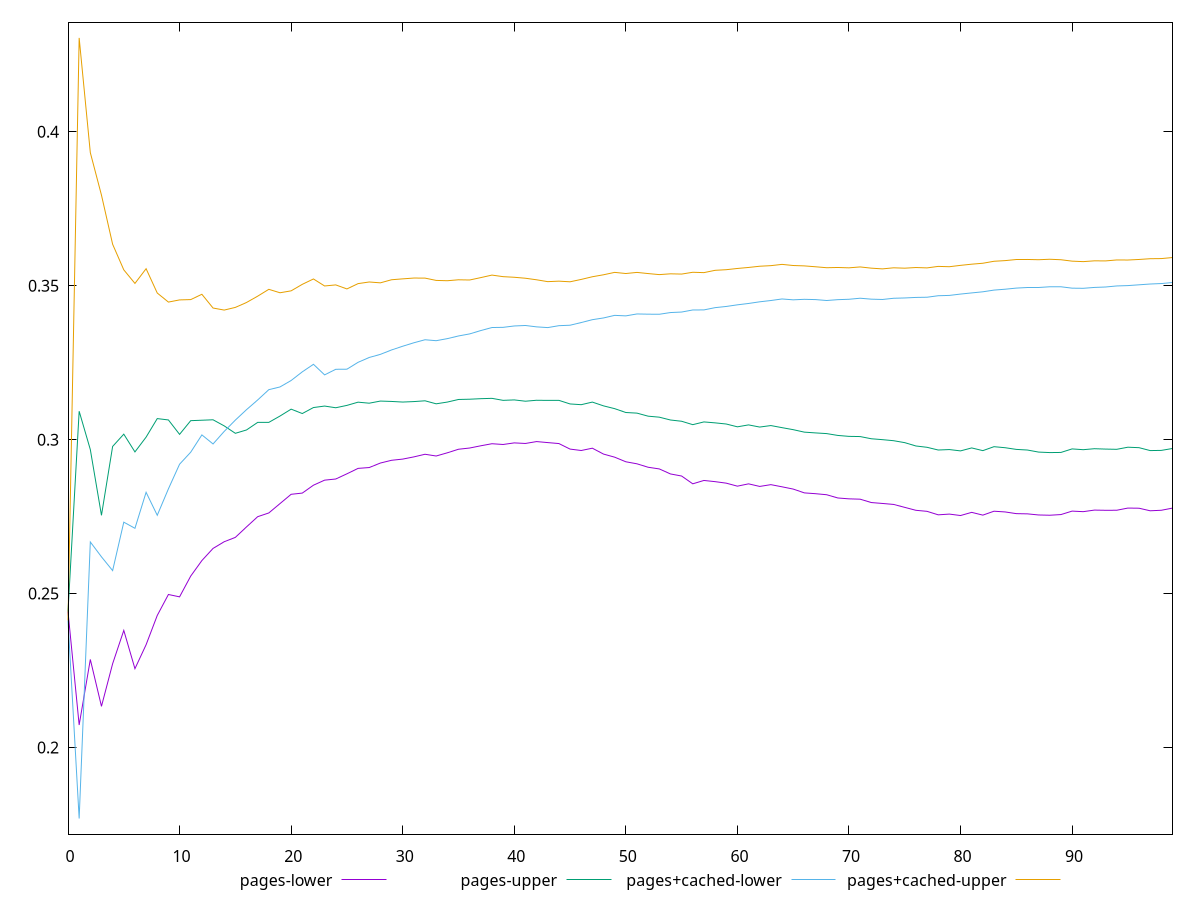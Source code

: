 reset

$pagesLower <<EOF
0 0.2441333248331948
1 0.207337811700178
2 0.22862289623608742
3 0.21340102363016444
4 0.22723217853187963
5 0.2380488535149629
6 0.22562279333624966
7 0.2334050972001501
8 0.2429055047684871
9 0.24971405814713396
10 0.24894794525183317
11 0.25569535117037717
12 0.2607317177887898
13 0.26467603595284334
14 0.26684804430404296
15 0.2682631478360822
16 0.2716604310773325
17 0.27497789854533394
18 0.27619313014743896
19 0.2792262182152643
20 0.28225043220066914
21 0.28264300271432996
22 0.28520383134428795
23 0.2868414516350547
24 0.2872164122631264
25 0.28890102818011265
26 0.29066483427125694
27 0.29093809557921835
28 0.29239955395133455
29 0.29329204999244524
30 0.29367937027086516
31 0.2943968389264053
32 0.2952498411519784
33 0.29468343360137933
34 0.29572492440525217
35 0.2968788156928483
36 0.29727718009403736
37 0.29800380809620824
38 0.2986718158010604
39 0.29842453449039047
40 0.2989418295650999
41 0.29875624669302536
42 0.29936906129477175
43 0.2990420201594773
44 0.298726826304979
45 0.29692981770243865
46 0.29647126317103795
47 0.29722135616997836
48 0.2953087169652661
49 0.2943040498186275
50 0.29281184256622766
51 0.29214660369694084
52 0.29103049754462146
53 0.2904903965951132
54 0.28885924130094504
55 0.2881833343652932
56 0.28565225335158717
57 0.2867445938428033
58 0.2863572847469417
59 0.2858665914202125
60 0.28489075574074735
61 0.28564301505297235
62 0.2848031749121332
63 0.2853814847496646
64 0.28468252197659455
65 0.28394620589201974
66 0.28270865979403026
67 0.28244599007433696
68 0.2821085937111508
69 0.28105704634133233
70 0.2807717662668673
71 0.2806631579815273
72 0.2795720439573911
73 0.27927590086569865
74 0.2789605340749078
75 0.2780057378527191
76 0.27705277810839385
77 0.2767143515341388
78 0.2755812603865998
79 0.27581958828035996
80 0.275352369986486
81 0.2763839676177699
82 0.27548639012339626
83 0.2767551041060057
84 0.2765195184248216
85 0.2759696581994552
86 0.2758957946574127
87 0.27553599107425136
88 0.2754502273259016
89 0.2756673267238543
90 0.27678827418203356
91 0.2766101701523841
92 0.2771186741334583
93 0.27705450415355276
94 0.2770689993928961
95 0.2777787738942726
96 0.27772869418186763
97 0.27689682287654627
98 0.27706473633081297
99 0.27776582240687514
EOF

$pagesUpper <<EOF
0 0.2441333248331948
1 0.3092257982202247
2 0.2967797583095074
3 0.2754237065227603
4 0.2977876660467924
5 0.30177912389688616
6 0.2960129296360391
7 0.30081455657541756
8 0.3068314154287988
9 0.3063952722466814
10 0.3017120815383899
11 0.3061621009096798
12 0.3063022834022513
13 0.30644689234833106
14 0.3044676855925469
15 0.3020547127134353
16 0.303138963106941
17 0.3055959856408804
18 0.30560457152991005
19 0.30765723226578545
20 0.3098963252409017
21 0.308473789101704
22 0.31041797226335877
23 0.3109020205585965
24 0.31035117595068545
25 0.3111190050460012
26 0.3121665648189453
27 0.3118326388903052
28 0.3125231030148675
29 0.31240256957110485
30 0.3122039644709717
31 0.3123560661423794
32 0.31261098906250406
33 0.3116319860413121
34 0.3121975170803513
35 0.31304035477515907
36 0.31312595908449126
37 0.3132990174985934
38 0.3134090871303412
39 0.312755821806947
40 0.31289836688904876
41 0.31247754745386325
42 0.31278540239179015
43 0.31274064773753535
44 0.3127566693268367
45 0.3115884298679299
46 0.3113479137285374
47 0.3121905419520137
48 0.3109651754708181
49 0.3100599119936514
50 0.3088088300749498
51 0.3086072100823349
52 0.30761778218028263
53 0.3072947853129935
54 0.30637762577485245
55 0.3059678078603463
56 0.3048624953374106
57 0.30575234545632585
58 0.3054473921632748
59 0.30507278335980764
60 0.304160737205934
61 0.3047869443455011
62 0.3040845581225781
63 0.30456935174564137
64 0.30389092419091795
65 0.30323828170097794
66 0.30243489678811497
67 0.3021850386913057
68 0.3019611896253469
69 0.30136669869172406
70 0.30105873316322085
71 0.30099997134005874
72 0.30028556779639115
73 0.2999942336605781
74 0.29965376518917436
75 0.29902253767934706
76 0.2979381626016268
77 0.29751022941886496
78 0.29663053030624653
79 0.2967757156400213
80 0.29634200713656783
81 0.2973090937537249
82 0.2964274952126488
83 0.29770932410904005
84 0.2973745202007486
85 0.2968304315576554
86 0.2966235463200922
87 0.2959565000666063
88 0.2957967937818105
89 0.29584069817921366
90 0.2969884541499359
91 0.2967358816389266
92 0.2970527703906361
93 0.2969298038016606
94 0.29685596622538424
95 0.2975394291989997
96 0.2973896510887165
97 0.29644561305013095
98 0.2965072809199727
99 0.2971255859038939
EOF

$pagesCachedLower <<EOF
0 0.24127341626639598
1 0.17696615153136397
2 0.26677114895272064
3 0.2619398343031112
4 0.2574710166823057
5 0.2731963941301057
6 0.2712061029135009
7 0.28289513475152606
8 0.275433254699608
9 0.2840150450656116
10 0.2920158844284592
11 0.29592707321227124
12 0.30153891857176696
13 0.2985937519318563
14 0.3026694599252128
15 0.30634740272574396
16 0.3097335583313355
17 0.3128828994446995
18 0.3162269694128891
19 0.3171055785832985
20 0.3192068292150393
21 0.32201202555262215
22 0.3244646717532513
23 0.3210279564286242
24 0.32284423303503484
25 0.3228745476030343
26 0.3251055319775493
27 0.3266830347837093
28 0.3276915881528729
29 0.32912381442770694
30 0.33033075844019133
31 0.3314520437217485
32 0.332435176660281
33 0.3321280857521933
34 0.3327967858144889
35 0.3336630763215166
36 0.3343307235074925
37 0.3354204806076776
38 0.3364005622721267
39 0.33646316552172073
40 0.33690851487440454
41 0.33706739135895214
42 0.3366180257887148
43 0.33638125226716803
44 0.3370027523289706
45 0.3371504579705432
46 0.3380226581965732
47 0.338951783613036
48 0.3395138330682942
49 0.34035510285378495
50 0.3401881811743639
51 0.340813163285025
52 0.3407370851664224
53 0.34071177271219816
54 0.34126502983124474
55 0.3414306698978419
56 0.3421058173137678
57 0.34212236299036997
58 0.34285881889421277
59 0.3432440822149832
60 0.3437737029205591
61 0.34421779121715385
62 0.34475676564837937
63 0.3451745037346782
64 0.3456799733543787
65 0.3453971197566565
66 0.3455635447410928
67 0.3454768756910736
68 0.3451783812200888
69 0.3454516069776029
70 0.345580352083689
71 0.3459191378982538
72 0.3456149121585333
73 0.34551047768451854
74 0.345904835313642
75 0.3460050516240359
76 0.3461791330870176
77 0.3462422991527929
78 0.3467309505143938
79 0.346832574031785
80 0.34726906820385645
81 0.347643205246621
82 0.3480075045941659
83 0.3485579362023244
84 0.34884364465964296
85 0.349209688887367
86 0.3493937494540211
87 0.3493934991258066
88 0.34964084751163765
89 0.3496387710888887
90 0.3491866129579442
91 0.34914194997498027
92 0.3494224722761167
93 0.34956269359038533
94 0.3499039209285557
95 0.35002242230828
96 0.3502763115005607
97 0.3505330343907975
98 0.350687970635876
99 0.351023407009112
EOF

$pagesCachedUpper <<EOF
0 0.24127341626639598
1 0.43045066230954476
2 0.39319836950204784
3 0.3793948432743033
4 0.36344970241713687
5 0.35513402160110724
6 0.3507275115238957
7 0.35550557651522674
8 0.34760669667867583
9 0.3446661313544348
10 0.3453739631879948
11 0.34547389286827496
12 0.3471998425455165
13 0.34273695304192714
14 0.3420730565707634
15 0.34294002856300804
16 0.3445335203347321
17 0.34658406085818017
18 0.34880883063616197
19 0.34769337964569996
20 0.34831476918143356
21 0.3504257355787473
22 0.35217512142491564
23 0.34989855619101645
24 0.3502439112326302
25 0.3489348338263328
26 0.3506610948858613
27 0.3511941076383811
28 0.35091505951666824
29 0.3519175867168272
30 0.35220708978003434
31 0.3524711190755163
32 0.35245151790946927
33 0.3517040615139648
34 0.3515991845681443
35 0.3519066119557358
36 0.351836405720385
37 0.3526148498024345
38 0.3534328732748497
39 0.3529227006527794
40 0.35272381955711773
41 0.35240790694861235
42 0.3519061458813765
43 0.3513033263570287
44 0.35146408341157054
45 0.3512551299344572
46 0.3520256220661223
47 0.35289164027098296
48 0.353533952921386
49 0.3543141555145904
50 0.3539429052491623
51 0.3543038336392361
52 0.35392589185871104
53 0.3535875177970456
54 0.3538430106482422
55 0.35376161064332157
56 0.35434768236892517
57 0.35423137367669794
58 0.35498189566334515
59 0.355183800826059
60 0.35558202305282527
61 0.35590986380850714
62 0.356307877271091
63 0.35649717654484137
64 0.35690858171400164
65 0.3565441011513522
66 0.35641849658262464
67 0.35613390318421406
68 0.35582478055604905
69 0.3559035135203503
70 0.35578885672413274
71 0.356080513934957
72 0.35568353985930395
73 0.355447736046864
74 0.3557990871889547
75 0.3556759241391904
76 0.3558874472471449
77 0.3557678389996388
78 0.35625609003991815
79 0.3561492706148809
80 0.3565945314328804
81 0.356971601014246
82 0.3572770650526638
83 0.35791774409948046
84 0.3581327653316257
85 0.35848915672740295
86 0.358505503550912
87 0.358422814534985
88 0.35857279225224087
89 0.3584160787684711
90 0.35796083587797
91 0.3578038168573051
92 0.3580613895316594
93 0.35803395568706947
94 0.35834699892118005
95 0.35832586908234826
96 0.3585043706543942
97 0.35874801349530294
98 0.35879279348964765
99 0.3591318300161955
EOF

set key outside below
set xrange [0:99]
set yrange [0.17189646131580036:0.4355203525251084]
set trange [0.17189646131580036:0.4355203525251084]
set terminal svg size 640, 560 enhanced background rgb 'white'
set output "report_00022_2021-02-20T12:08:46.964Z/meta/scoreEstimate/comparison/sorted/0_vs_1.svg"

plot $pagesLower title "pages-lower" with line, \
     $pagesUpper title "pages-upper" with line, \
     $pagesCachedLower title "pages+cached-lower" with line, \
     $pagesCachedUpper title "pages+cached-upper" with line

reset
